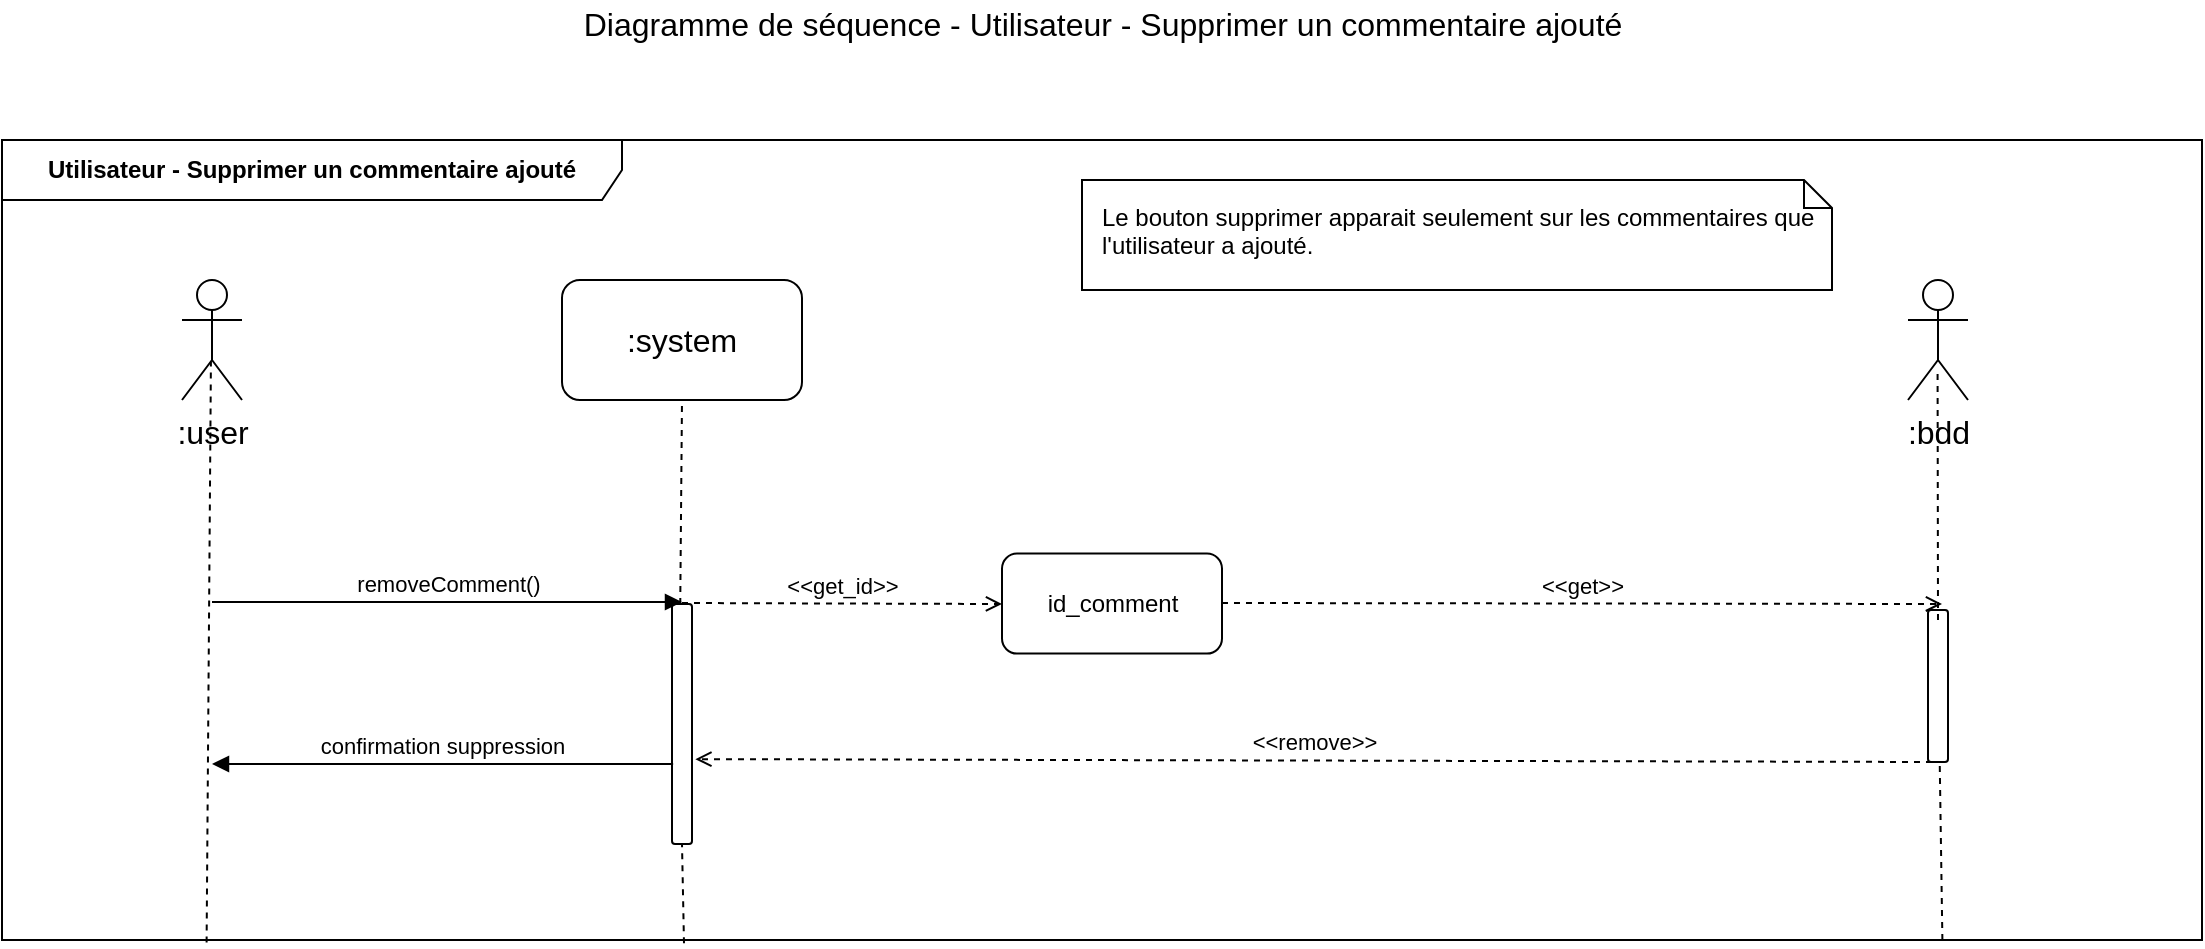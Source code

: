 <mxfile version="12.2.6" type="device" pages="1"><diagram id="7cF74wynMOuc3sHzpEAL" name="Page-1"><mxGraphModel dx="1622" dy="807" grid="1" gridSize="10" guides="1" tooltips="1" connect="1" arrows="1" fold="1" page="1" pageScale="1" pageWidth="1169" pageHeight="827" math="0" shadow="0"><root><mxCell id="0"/><mxCell id="1" parent="0"/><mxCell id="TDG2C1Fy_PS8S1hfHQ3F-1" value="Utilisateur - Supprimer un commentaire ajouté" style="shape=umlFrame;whiteSpace=wrap;html=1;width=310;height=30;fontStyle=1;labelBackgroundColor=#ffffff;labelBorderColor=none;gradientColor=none;swimlaneFillColor=none;shadow=0;strokeColor=#000000;" vertex="1" parent="1"><mxGeometry x="60" y="140" width="1100" height="400" as="geometry"/></mxCell><mxCell id="TDG2C1Fy_PS8S1hfHQ3F-2" value="Diagramme de séquence - Utilisateur - Supprimer un commentaire ajouté" style="text;html=1;resizable=0;points=[];autosize=1;align=center;verticalAlign=top;spacingTop=-4;fontSize=16;" vertex="1" parent="1"><mxGeometry x="345" y="70" width="530" height="20" as="geometry"/></mxCell><mxCell id="TDG2C1Fy_PS8S1hfHQ3F-3" value=":user" style="shape=umlActor;verticalLabelPosition=bottom;labelBackgroundColor=#ffffff;verticalAlign=top;html=1;shadow=0;strokeColor=#000000;gradientColor=none;fontSize=16;align=center;" vertex="1" parent="1"><mxGeometry x="150" y="210" width="30" height="60" as="geometry"/></mxCell><mxCell id="TDG2C1Fy_PS8S1hfHQ3F-4" value=":system" style="rounded=1;whiteSpace=wrap;html=1;shadow=0;labelBackgroundColor=#ffffff;strokeColor=#000000;gradientColor=none;fontSize=16;align=center;" vertex="1" parent="1"><mxGeometry x="340" y="210" width="120" height="60" as="geometry"/></mxCell><mxCell id="TDG2C1Fy_PS8S1hfHQ3F-5" value="" style="endArrow=none;dashed=1;html=1;fontSize=16;entryX=0.482;entryY=0.683;entryDx=0;entryDy=0;entryPerimeter=0;exitX=0.093;exitY=1.003;exitDx=0;exitDy=0;exitPerimeter=0;" edge="1" parent="1" source="TDG2C1Fy_PS8S1hfHQ3F-1" target="TDG2C1Fy_PS8S1hfHQ3F-3"><mxGeometry width="50" height="50" relative="1" as="geometry"><mxPoint x="164" y="612" as="sourcePoint"/><mxPoint x="110" y="630" as="targetPoint"/></mxGeometry></mxCell><mxCell id="TDG2C1Fy_PS8S1hfHQ3F-6" value="" style="endArrow=none;dashed=1;html=1;fontSize=16;entryX=0.5;entryY=1;entryDx=0;entryDy=0;exitX=0.31;exitY=1;exitDx=0;exitDy=0;exitPerimeter=0;" edge="1" parent="1" source="TDG2C1Fy_PS8S1hfHQ3F-10" target="TDG2C1Fy_PS8S1hfHQ3F-4"><mxGeometry width="50" height="50" relative="1" as="geometry"><mxPoint x="171.2" y="662.88" as="sourcePoint"/><mxPoint x="400" y="311" as="targetPoint"/></mxGeometry></mxCell><mxCell id="TDG2C1Fy_PS8S1hfHQ3F-7" value=":bdd" style="shape=umlActor;verticalLabelPosition=bottom;labelBackgroundColor=#ffffff;verticalAlign=top;html=1;shadow=0;strokeColor=#000000;gradientColor=none;fontSize=16;align=center;" vertex="1" parent="1"><mxGeometry x="1013" y="210" width="30" height="60" as="geometry"/></mxCell><mxCell id="TDG2C1Fy_PS8S1hfHQ3F-8" value="id_comment" style="html=1;gradientColor=none;rounded=1;" vertex="1" parent="1"><mxGeometry x="560" y="346.794" width="110" height="50" as="geometry"/></mxCell><mxCell id="TDG2C1Fy_PS8S1hfHQ3F-9" value="&amp;lt;&amp;lt;get_id&amp;gt;&amp;gt;" style="html=1;verticalAlign=bottom;endArrow=open;fontSize=11;dashed=1;endFill=0;" edge="1" parent="1"><mxGeometry width="80" relative="1" as="geometry"><mxPoint x="400" y="371.5" as="sourcePoint"/><mxPoint x="560" y="372" as="targetPoint"/></mxGeometry></mxCell><mxCell id="TDG2C1Fy_PS8S1hfHQ3F-10" value="" style="html=1;points=[];perimeter=orthogonalPerimeter;rounded=1;gradientColor=none;" vertex="1" parent="1"><mxGeometry x="395" y="372" width="10" height="120" as="geometry"/></mxCell><mxCell id="TDG2C1Fy_PS8S1hfHQ3F-11" value="" style="endArrow=none;dashed=1;html=1;fontSize=16;entryX=0.5;entryY=1;entryDx=0;entryDy=0;exitX=0.31;exitY=1.004;exitDx=0;exitDy=0;exitPerimeter=0;" edge="1" parent="1" source="TDG2C1Fy_PS8S1hfHQ3F-1" target="TDG2C1Fy_PS8S1hfHQ3F-10"><mxGeometry width="50" height="50" relative="1" as="geometry"><mxPoint x="400" y="530" as="sourcePoint"/><mxPoint x="400" y="270" as="targetPoint"/></mxGeometry></mxCell><mxCell id="TDG2C1Fy_PS8S1hfHQ3F-12" value="removeComment()" style="html=1;verticalAlign=bottom;endArrow=block;fontSize=11;" edge="1" parent="1"><mxGeometry width="80" relative="1" as="geometry"><mxPoint x="165" y="371" as="sourcePoint"/><mxPoint x="400" y="371" as="targetPoint"/></mxGeometry></mxCell><mxCell id="TDG2C1Fy_PS8S1hfHQ3F-13" value="" style="endArrow=none;dashed=1;html=1;fontSize=16;entryX=0.556;entryY=0.739;entryDx=0;entryDy=0;entryPerimeter=0;exitX=0.882;exitY=1;exitDx=0;exitDy=0;exitPerimeter=0;" edge="1" parent="1" source="TDG2C1Fy_PS8S1hfHQ3F-1" target="TDG2C1Fy_PS8S1hfHQ3F-14"><mxGeometry width="50" height="50" relative="1" as="geometry"><mxPoint x="1030.2" y="610" as="sourcePoint"/><mxPoint x="1026.68" y="254.34" as="targetPoint"/></mxGeometry></mxCell><mxCell id="TDG2C1Fy_PS8S1hfHQ3F-14" value="" style="html=1;points=[];perimeter=orthogonalPerimeter;rounded=1;gradientColor=none;" vertex="1" parent="1"><mxGeometry x="1023" y="375" width="10" height="76" as="geometry"/></mxCell><mxCell id="TDG2C1Fy_PS8S1hfHQ3F-15" value="&amp;lt;&amp;lt;get&amp;gt;&amp;gt;" style="html=1;verticalAlign=bottom;endArrow=open;fontSize=11;dashed=1;endFill=0;" edge="1" parent="1"><mxGeometry width="80" relative="1" as="geometry"><mxPoint x="670" y="371.5" as="sourcePoint"/><mxPoint x="1030" y="372" as="targetPoint"/></mxGeometry></mxCell><mxCell id="TDG2C1Fy_PS8S1hfHQ3F-16" value="&amp;lt;&amp;lt;remove&amp;gt;&amp;gt;" style="html=1;verticalAlign=bottom;endArrow=open;fontSize=11;dashed=1;endFill=0;entryX=1.168;entryY=0.713;entryDx=0;entryDy=0;entryPerimeter=0;exitX=0.146;exitY=0.999;exitDx=0;exitDy=0;exitPerimeter=0;" edge="1" parent="1"><mxGeometry width="80" relative="1" as="geometry"><mxPoint x="1025" y="451" as="sourcePoint"/><mxPoint x="406.68" y="449.56" as="targetPoint"/></mxGeometry></mxCell><mxCell id="TDG2C1Fy_PS8S1hfHQ3F-17" value="confirmation suppression" style="html=1;verticalAlign=bottom;endArrow=block;fontSize=11;exitX=0.057;exitY=0.667;exitDx=0;exitDy=0;exitPerimeter=0;" edge="1" parent="1" source="TDG2C1Fy_PS8S1hfHQ3F-10"><mxGeometry width="80" relative="1" as="geometry"><mxPoint x="175" y="381" as="sourcePoint"/><mxPoint x="165" y="452" as="targetPoint"/></mxGeometry></mxCell><mxCell id="TDG2C1Fy_PS8S1hfHQ3F-18" value="" style="endArrow=none;dashed=1;html=1;fontSize=16;entryX=0.493;entryY=0.739;entryDx=0;entryDy=0;entryPerimeter=0;" edge="1" parent="1" target="TDG2C1Fy_PS8S1hfHQ3F-7"><mxGeometry width="50" height="50" relative="1" as="geometry"><mxPoint x="1028" y="380" as="sourcePoint"/><mxPoint x="410" y="280" as="targetPoint"/></mxGeometry></mxCell><mxCell id="TDG2C1Fy_PS8S1hfHQ3F-19" value="Le bouton supprimer apparait seulement sur les commentaires que l'utilisateur a ajouté." style="shape=note;whiteSpace=wrap;html=1;size=14;verticalAlign=top;align=left;spacingTop=5;rounded=1;gradientColor=none;spacingLeft=8;spacingRight=8;" vertex="1" parent="1"><mxGeometry x="600" y="160" width="375" height="55" as="geometry"/></mxCell></root></mxGraphModel></diagram></mxfile>